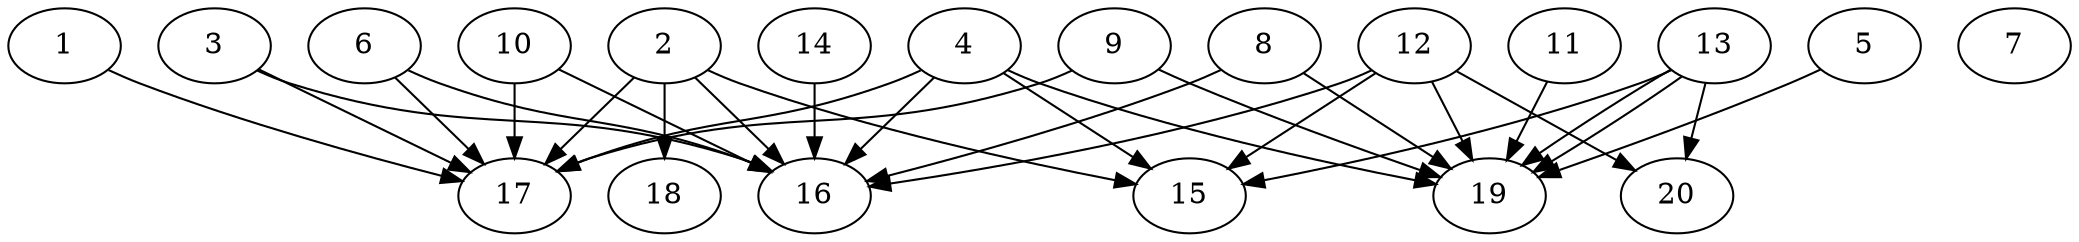 // DAG automatically generated by daggen at Wed Jul 24 21:20:53 2019
// ./daggen --dot -n 20 --ccr 0.5 --fat 0.8 --regular 0.5 --density 0.7 --mindata 5242880 --maxdata 52428800 
digraph G {
  1 [size="93057024", alpha="0.19", expect_size="46528512"] 
  1 -> 17 [size ="46528512"]
  2 [size="35657728", alpha="0.10", expect_size="17828864"] 
  2 -> 15 [size ="17828864"]
  2 -> 16 [size ="17828864"]
  2 -> 17 [size ="17828864"]
  2 -> 18 [size ="17828864"]
  3 [size="41013248", alpha="0.11", expect_size="20506624"] 
  3 -> 16 [size ="20506624"]
  3 -> 17 [size ="20506624"]
  4 [size="83216384", alpha="0.18", expect_size="41608192"] 
  4 -> 15 [size ="41608192"]
  4 -> 16 [size ="41608192"]
  4 -> 17 [size ="41608192"]
  4 -> 19 [size ="41608192"]
  5 [size="104663040", alpha="0.15", expect_size="52331520"] 
  5 -> 19 [size ="52331520"]
  6 [size="29216768", alpha="0.14", expect_size="14608384"] 
  6 -> 16 [size ="14608384"]
  6 -> 17 [size ="14608384"]
  7 [size="40597504", alpha="0.01", expect_size="20298752"] 
  8 [size="100550656", alpha="0.07", expect_size="50275328"] 
  8 -> 16 [size ="50275328"]
  8 -> 19 [size ="50275328"]
  9 [size="90023936", alpha="0.12", expect_size="45011968"] 
  9 -> 17 [size ="45011968"]
  9 -> 19 [size ="45011968"]
  10 [size="29853696", alpha="0.11", expect_size="14926848"] 
  10 -> 16 [size ="14926848"]
  10 -> 17 [size ="14926848"]
  11 [size="74323968", alpha="0.06", expect_size="37161984"] 
  11 -> 19 [size ="37161984"]
  12 [size="71774208", alpha="0.16", expect_size="35887104"] 
  12 -> 15 [size ="35887104"]
  12 -> 16 [size ="35887104"]
  12 -> 19 [size ="35887104"]
  12 -> 20 [size ="35887104"]
  13 [size="23695360", alpha="0.05", expect_size="11847680"] 
  13 -> 15 [size ="11847680"]
  13 -> 19 [size ="11847680"]
  13 -> 19 [size ="11847680"]
  13 -> 20 [size ="11847680"]
  14 [size="74702848", alpha="0.06", expect_size="37351424"] 
  14 -> 16 [size ="37351424"]
  15 [size="65050624", alpha="0.13", expect_size="32525312"] 
  16 [size="39419904", alpha="0.17", expect_size="19709952"] 
  17 [size="103727104", alpha="0.04", expect_size="51863552"] 
  18 [size="14084096", alpha="0.14", expect_size="7042048"] 
  19 [size="46018560", alpha="0.09", expect_size="23009280"] 
  20 [size="101148672", alpha="0.07", expect_size="50574336"] 
}

